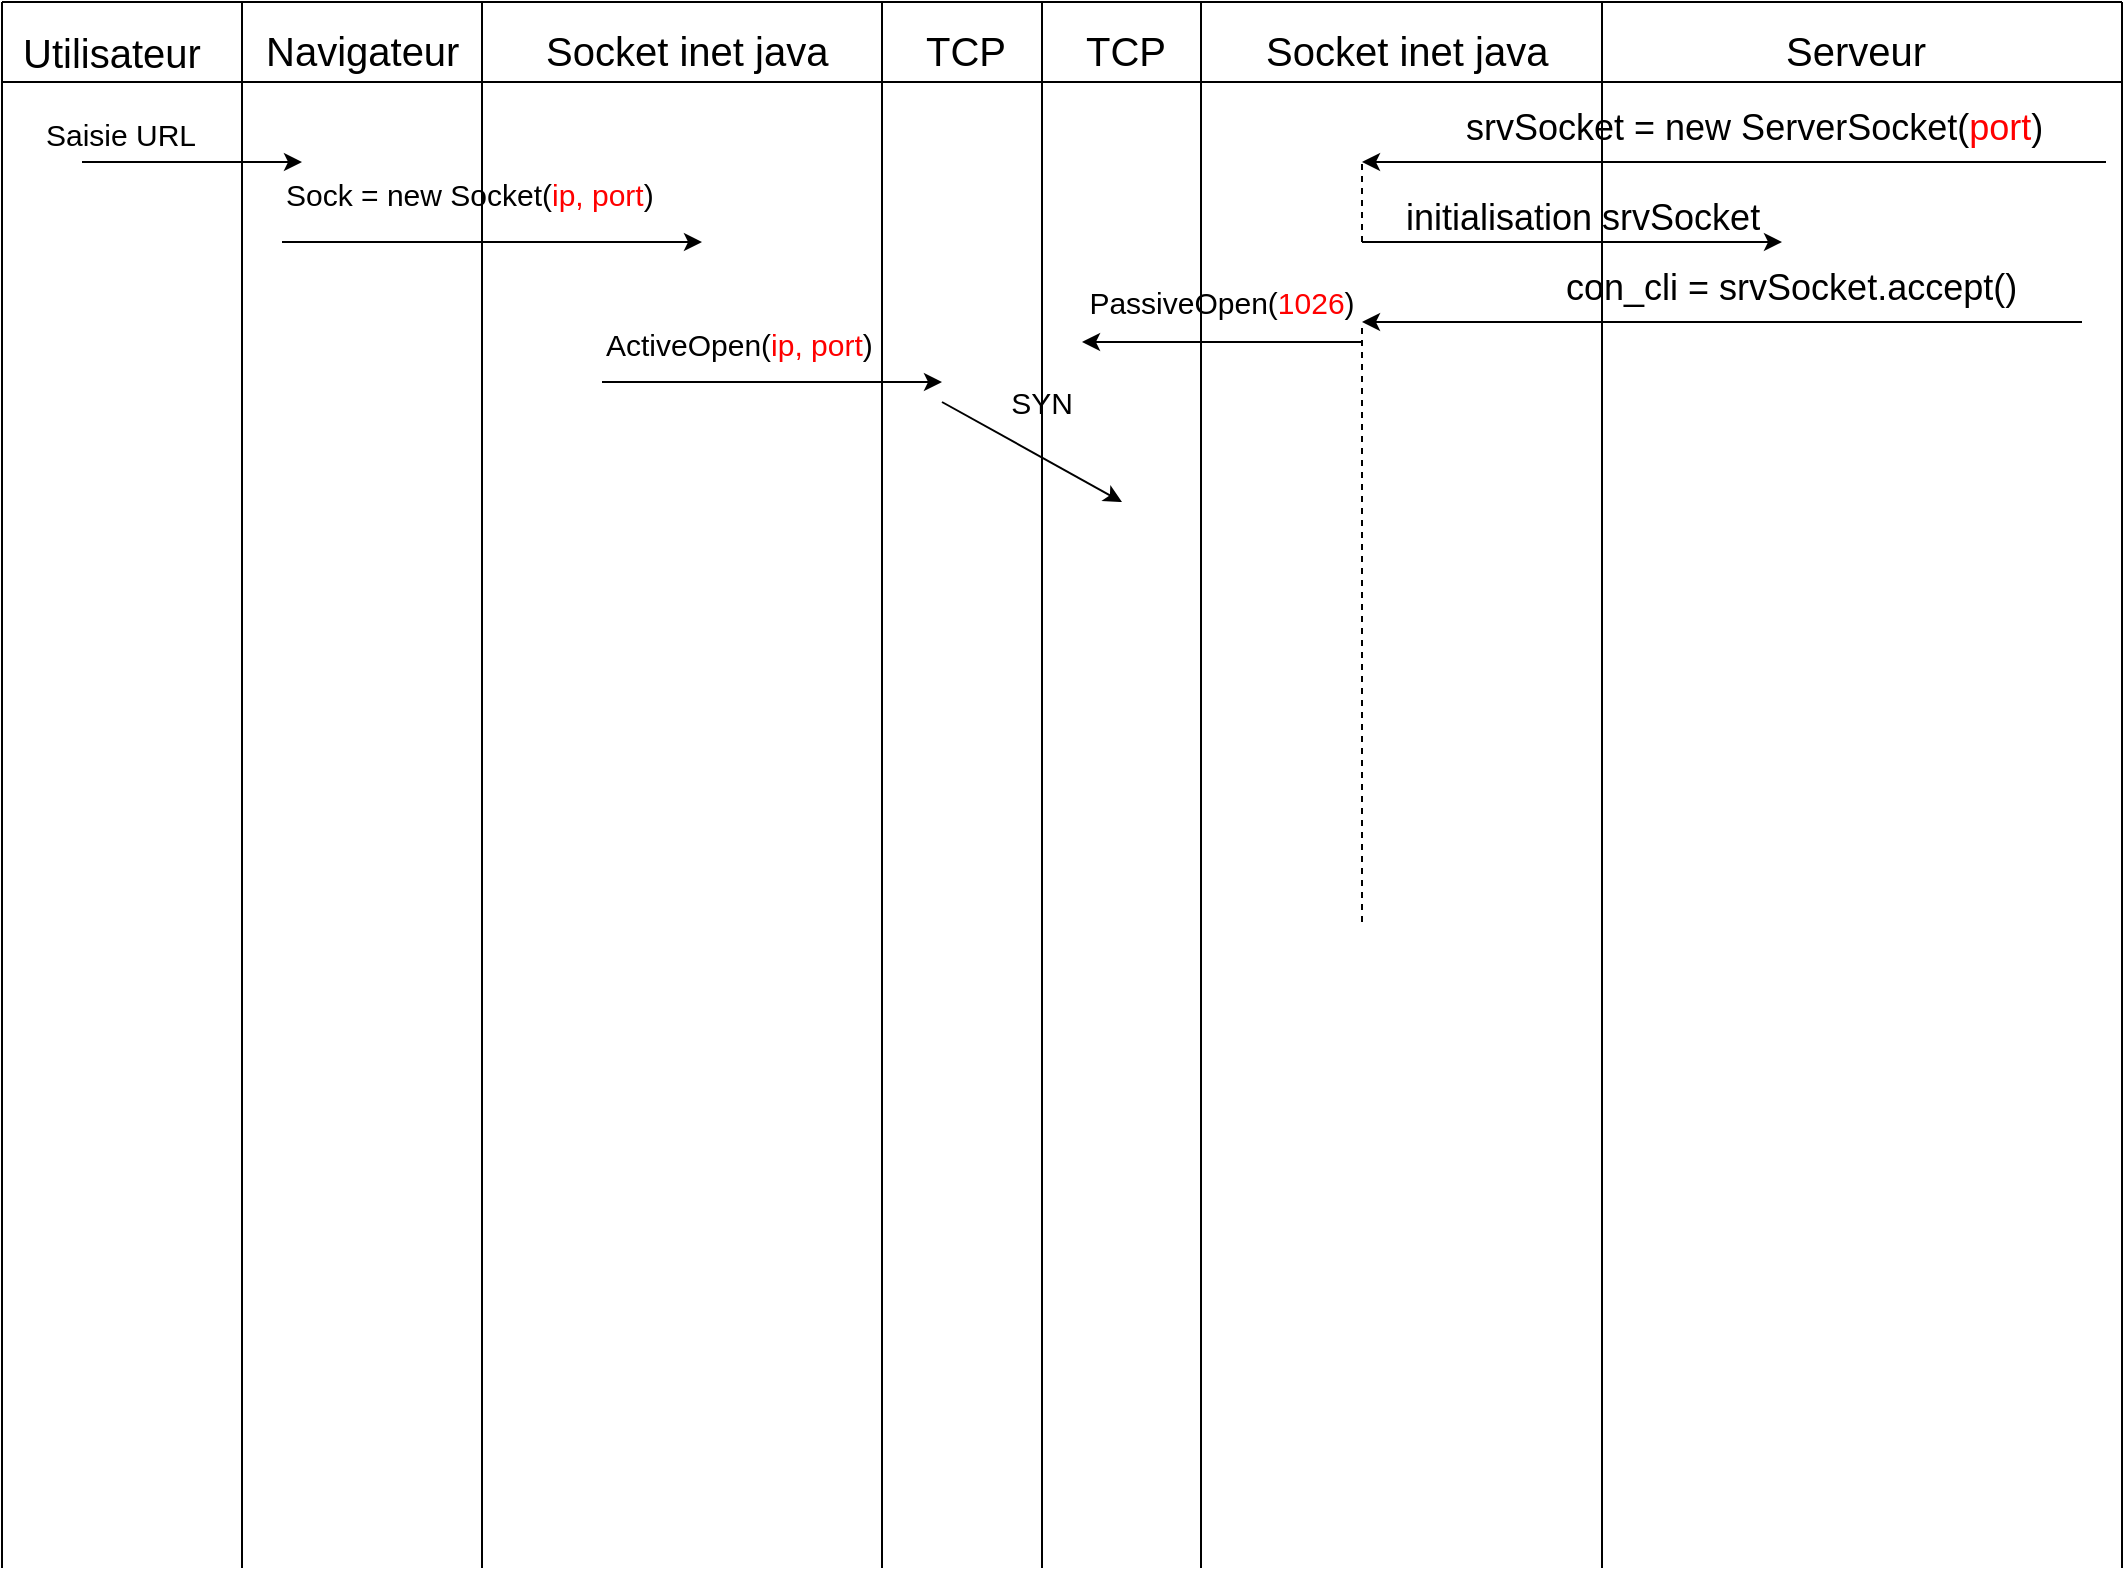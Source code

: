 <mxfile version="10.6.7" type="device"><diagram id="gT3hrfI1SJ4XKm9ML6lv" name="Page-1"><mxGraphModel dx="1162" dy="687" grid="1" gridSize="10" guides="1" tooltips="1" connect="1" arrows="1" fold="1" page="1" pageScale="1" pageWidth="1169" pageHeight="827" math="0" shadow="0"><root><mxCell id="0"/><mxCell id="1" parent="0"/><mxCell id="mr6u9le_QnjWgHQZ2tx--2" value="Utilisateur" style="text;html=1;strokeColor=none;fillColor=none;align=center;verticalAlign=middle;whiteSpace=wrap;rounded=0;fontSize=20;" vertex="1" parent="1"><mxGeometry x="60" y="50" width="70" height="30" as="geometry"/></mxCell><mxCell id="mr6u9le_QnjWgHQZ2tx--4" value="Navigateur" style="text;html=1;resizable=0;points=[];autosize=1;align=left;verticalAlign=top;spacingTop=-4;fontSize=20;" vertex="1" parent="1"><mxGeometry x="170" y="50" width="70" height="20" as="geometry"/></mxCell><mxCell id="mr6u9le_QnjWgHQZ2tx--6" value="Socket inet java" style="text;html=1;resizable=0;points=[];autosize=1;align=left;verticalAlign=top;spacingTop=-4;fontSize=20;" vertex="1" parent="1"><mxGeometry x="310" y="50" width="100" height="20" as="geometry"/></mxCell><mxCell id="mr6u9le_QnjWgHQZ2tx--7" value="TCP" style="text;html=1;resizable=0;points=[];autosize=1;align=left;verticalAlign=top;spacingTop=-4;fontSize=20;" vertex="1" parent="1"><mxGeometry x="500" y="50" width="40" height="20" as="geometry"/></mxCell><mxCell id="mr6u9le_QnjWgHQZ2tx--8" value="TCP" style="text;html=1;resizable=0;points=[];autosize=1;align=left;verticalAlign=top;spacingTop=-4;fontSize=20;" vertex="1" parent="1"><mxGeometry x="580" y="50" width="40" height="20" as="geometry"/></mxCell><mxCell id="mr6u9le_QnjWgHQZ2tx--10" value="Socket inet java" style="text;html=1;resizable=0;points=[];autosize=1;align=left;verticalAlign=top;spacingTop=-4;fontSize=20;" vertex="1" parent="1"><mxGeometry x="670" y="50" width="100" height="20" as="geometry"/></mxCell><mxCell id="mr6u9le_QnjWgHQZ2tx--11" value="Serveur" style="text;html=1;resizable=0;points=[];autosize=1;align=left;verticalAlign=top;spacingTop=-4;fontSize=20;" vertex="1" parent="1"><mxGeometry x="930" y="50" width="60" height="20" as="geometry"/></mxCell><mxCell id="mr6u9le_QnjWgHQZ2tx--12" value="" style="endArrow=none;html=1;" edge="1" parent="1"><mxGeometry width="50" height="50" relative="1" as="geometry"><mxPoint x="160" y="823" as="sourcePoint"/><mxPoint x="160" y="40" as="targetPoint"/></mxGeometry></mxCell><mxCell id="mr6u9le_QnjWgHQZ2tx--13" value="" style="endArrow=none;html=1;" edge="1" parent="1"><mxGeometry width="50" height="50" relative="1" as="geometry"><mxPoint x="280" y="823" as="sourcePoint"/><mxPoint x="280" y="40" as="targetPoint"/></mxGeometry></mxCell><mxCell id="mr6u9le_QnjWgHQZ2tx--14" value="" style="endArrow=none;html=1;" edge="1" parent="1"><mxGeometry width="50" height="50" relative="1" as="geometry"><mxPoint x="480" y="823" as="sourcePoint"/><mxPoint x="480" y="40" as="targetPoint"/></mxGeometry></mxCell><mxCell id="mr6u9le_QnjWgHQZ2tx--15" value="" style="endArrow=none;html=1;" edge="1" parent="1"><mxGeometry width="50" height="50" relative="1" as="geometry"><mxPoint x="560" y="823" as="sourcePoint"/><mxPoint x="560" y="40" as="targetPoint"/></mxGeometry></mxCell><mxCell id="mr6u9le_QnjWgHQZ2tx--16" value="" style="endArrow=none;html=1;" edge="1" parent="1"><mxGeometry width="50" height="50" relative="1" as="geometry"><mxPoint x="639.5" y="823" as="sourcePoint"/><mxPoint x="639.5" y="40" as="targetPoint"/></mxGeometry></mxCell><mxCell id="mr6u9le_QnjWgHQZ2tx--17" value="" style="endArrow=none;html=1;" edge="1" parent="1"><mxGeometry width="50" height="50" relative="1" as="geometry"><mxPoint x="840" y="823" as="sourcePoint"/><mxPoint x="840" y="40" as="targetPoint"/></mxGeometry></mxCell><mxCell id="mr6u9le_QnjWgHQZ2tx--18" value="" style="endArrow=none;html=1;" edge="1" parent="1"><mxGeometry width="50" height="50" relative="1" as="geometry"><mxPoint x="40" y="823" as="sourcePoint"/><mxPoint x="40" y="40" as="targetPoint"/></mxGeometry></mxCell><mxCell id="mr6u9le_QnjWgHQZ2tx--19" value="" style="endArrow=none;html=1;" edge="1" parent="1"><mxGeometry width="50" height="50" relative="1" as="geometry"><mxPoint x="1100" y="823" as="sourcePoint"/><mxPoint x="1100" y="40" as="targetPoint"/></mxGeometry></mxCell><mxCell id="mr6u9le_QnjWgHQZ2tx--24" value="" style="endArrow=none;html=1;" edge="1" parent="1"><mxGeometry width="50" height="50" relative="1" as="geometry"><mxPoint x="40" y="40" as="sourcePoint"/><mxPoint x="1100" y="40" as="targetPoint"/></mxGeometry></mxCell><mxCell id="mr6u9le_QnjWgHQZ2tx--25" value="" style="endArrow=none;html=1;" edge="1" parent="1"><mxGeometry width="50" height="50" relative="1" as="geometry"><mxPoint x="40" y="80" as="sourcePoint"/><mxPoint x="1100" y="80" as="targetPoint"/></mxGeometry></mxCell><mxCell id="mr6u9le_QnjWgHQZ2tx--28" value="&lt;font style=&quot;font-size: 15px&quot;&gt;Saisie URL&lt;/font&gt;" style="text;html=1;resizable=0;points=[];autosize=1;align=left;verticalAlign=top;spacingTop=-4;fontSize=20;" vertex="1" parent="1"><mxGeometry x="60" y="90" width="90" height="30" as="geometry"/></mxCell><mxCell id="mr6u9le_QnjWgHQZ2tx--29" value="" style="endArrow=classic;html=1;fontSize=20;" edge="1" parent="1"><mxGeometry width="50" height="50" relative="1" as="geometry"><mxPoint x="80" y="120" as="sourcePoint"/><mxPoint x="190" y="120" as="targetPoint"/></mxGeometry></mxCell><mxCell id="mr6u9le_QnjWgHQZ2tx--30" value="&lt;font style=&quot;font-size: 15px&quot;&gt;Sock = new Socket(&lt;font color=&quot;#ff0000&quot;&gt;ip, port&lt;/font&gt;)&amp;nbsp;&lt;/font&gt;" style="text;html=1;resizable=0;points=[];autosize=1;align=left;verticalAlign=top;spacingTop=-4;fontSize=20;" vertex="1" parent="1"><mxGeometry x="180" y="120" width="200" height="30" as="geometry"/></mxCell><mxCell id="mr6u9le_QnjWgHQZ2tx--31" value="" style="endArrow=classic;html=1;fontSize=20;" edge="1" parent="1"><mxGeometry width="50" height="50" relative="1" as="geometry"><mxPoint x="180" y="160" as="sourcePoint"/><mxPoint x="390" y="160" as="targetPoint"/></mxGeometry></mxCell><mxCell id="mr6u9le_QnjWgHQZ2tx--34" value="&lt;font style=&quot;font-size: 15px&quot;&gt;ActiveOpen(&lt;font color=&quot;#ff0000&quot;&gt;ip, port&lt;/font&gt;)&lt;/font&gt;" style="text;html=1;resizable=0;points=[];autosize=1;align=left;verticalAlign=top;spacingTop=-4;fontSize=20;" vertex="1" parent="1"><mxGeometry x="340" y="195" width="150" height="30" as="geometry"/></mxCell><mxCell id="mr6u9le_QnjWgHQZ2tx--35" value="" style="endArrow=classic;html=1;fontSize=20;" edge="1" parent="1"><mxGeometry width="50" height="50" relative="1" as="geometry"><mxPoint x="340" y="230" as="sourcePoint"/><mxPoint x="510" y="230" as="targetPoint"/></mxGeometry></mxCell><mxCell id="mr6u9le_QnjWgHQZ2tx--37" value="srvSocket = new ServerSocket(&lt;font color=&quot;#ff0000&quot;&gt;port&lt;/font&gt;)" style="text;html=1;resizable=0;points=[];autosize=1;align=left;verticalAlign=top;spacingTop=-4;fontSize=18;" vertex="1" parent="1"><mxGeometry x="770" y="90" width="300" height="20" as="geometry"/></mxCell><mxCell id="mr6u9le_QnjWgHQZ2tx--38" value="" style="endArrow=classic;html=1;fontSize=18;" edge="1" parent="1"><mxGeometry width="50" height="50" relative="1" as="geometry"><mxPoint x="1092" y="120" as="sourcePoint"/><mxPoint x="720" y="120" as="targetPoint"/></mxGeometry></mxCell><mxCell id="mr6u9le_QnjWgHQZ2tx--40" value="" style="endArrow=none;dashed=1;html=1;fontSize=18;" edge="1" parent="1"><mxGeometry width="50" height="50" relative="1" as="geometry"><mxPoint x="720" y="160" as="sourcePoint"/><mxPoint x="720" y="120" as="targetPoint"/></mxGeometry></mxCell><mxCell id="mr6u9le_QnjWgHQZ2tx--41" value="" style="endArrow=classic;html=1;fontSize=18;" edge="1" parent="1"><mxGeometry width="50" height="50" relative="1" as="geometry"><mxPoint x="720" y="160" as="sourcePoint"/><mxPoint x="930" y="160" as="targetPoint"/></mxGeometry></mxCell><mxCell id="mr6u9le_QnjWgHQZ2tx--42" value="initialisation srvSocket" style="text;html=1;resizable=0;points=[];autosize=1;align=left;verticalAlign=top;spacingTop=-4;fontSize=18;" vertex="1" parent="1"><mxGeometry x="740" y="135" width="190" height="20" as="geometry"/></mxCell><mxCell id="mr6u9le_QnjWgHQZ2tx--43" value="con_cli = srvSocket.accept()" style="text;html=1;resizable=0;points=[];autosize=1;align=left;verticalAlign=top;spacingTop=-4;fontSize=18;" vertex="1" parent="1"><mxGeometry x="820" y="170" width="240" height="20" as="geometry"/></mxCell><mxCell id="mr6u9le_QnjWgHQZ2tx--44" value="" style="endArrow=classic;html=1;fontSize=18;" edge="1" parent="1"><mxGeometry width="50" height="50" relative="1" as="geometry"><mxPoint x="1080" y="200" as="sourcePoint"/><mxPoint x="720" y="200" as="targetPoint"/></mxGeometry></mxCell><mxCell id="mr6u9le_QnjWgHQZ2tx--45" value="" style="endArrow=none;dashed=1;html=1;fontSize=18;" edge="1" parent="1"><mxGeometry width="50" height="50" relative="1" as="geometry"><mxPoint x="720" y="500" as="sourcePoint"/><mxPoint x="720" y="200" as="targetPoint"/></mxGeometry></mxCell><mxCell id="mr6u9le_QnjWgHQZ2tx--47" value="" style="endArrow=classic;html=1;fontSize=18;" edge="1" parent="1"><mxGeometry width="50" height="50" relative="1" as="geometry"><mxPoint x="720" y="210" as="sourcePoint"/><mxPoint x="580" y="210" as="targetPoint"/></mxGeometry></mxCell><mxCell id="mr6u9le_QnjWgHQZ2tx--48" value="PassiveOpen(&lt;font color=&quot;#ff0000&quot;&gt;1026&lt;/font&gt;)" style="text;html=1;strokeColor=none;fillColor=none;align=center;verticalAlign=middle;whiteSpace=wrap;rounded=0;fontSize=15;" vertex="1" parent="1"><mxGeometry x="630" y="180" width="40" height="20" as="geometry"/></mxCell><mxCell id="mr6u9le_QnjWgHQZ2tx--62" value="" style="endArrow=classic;html=1;fontSize=15;" edge="1" parent="1"><mxGeometry width="50" height="50" relative="1" as="geometry"><mxPoint x="510" y="240" as="sourcePoint"/><mxPoint x="600" y="290" as="targetPoint"/></mxGeometry></mxCell><mxCell id="mr6u9le_QnjWgHQZ2tx--63" value="SYN" style="text;html=1;strokeColor=none;fillColor=none;align=center;verticalAlign=middle;whiteSpace=wrap;rounded=0;fontSize=15;" vertex="1" parent="1"><mxGeometry x="540" y="230" width="40" height="20" as="geometry"/></mxCell></root></mxGraphModel></diagram></mxfile>
